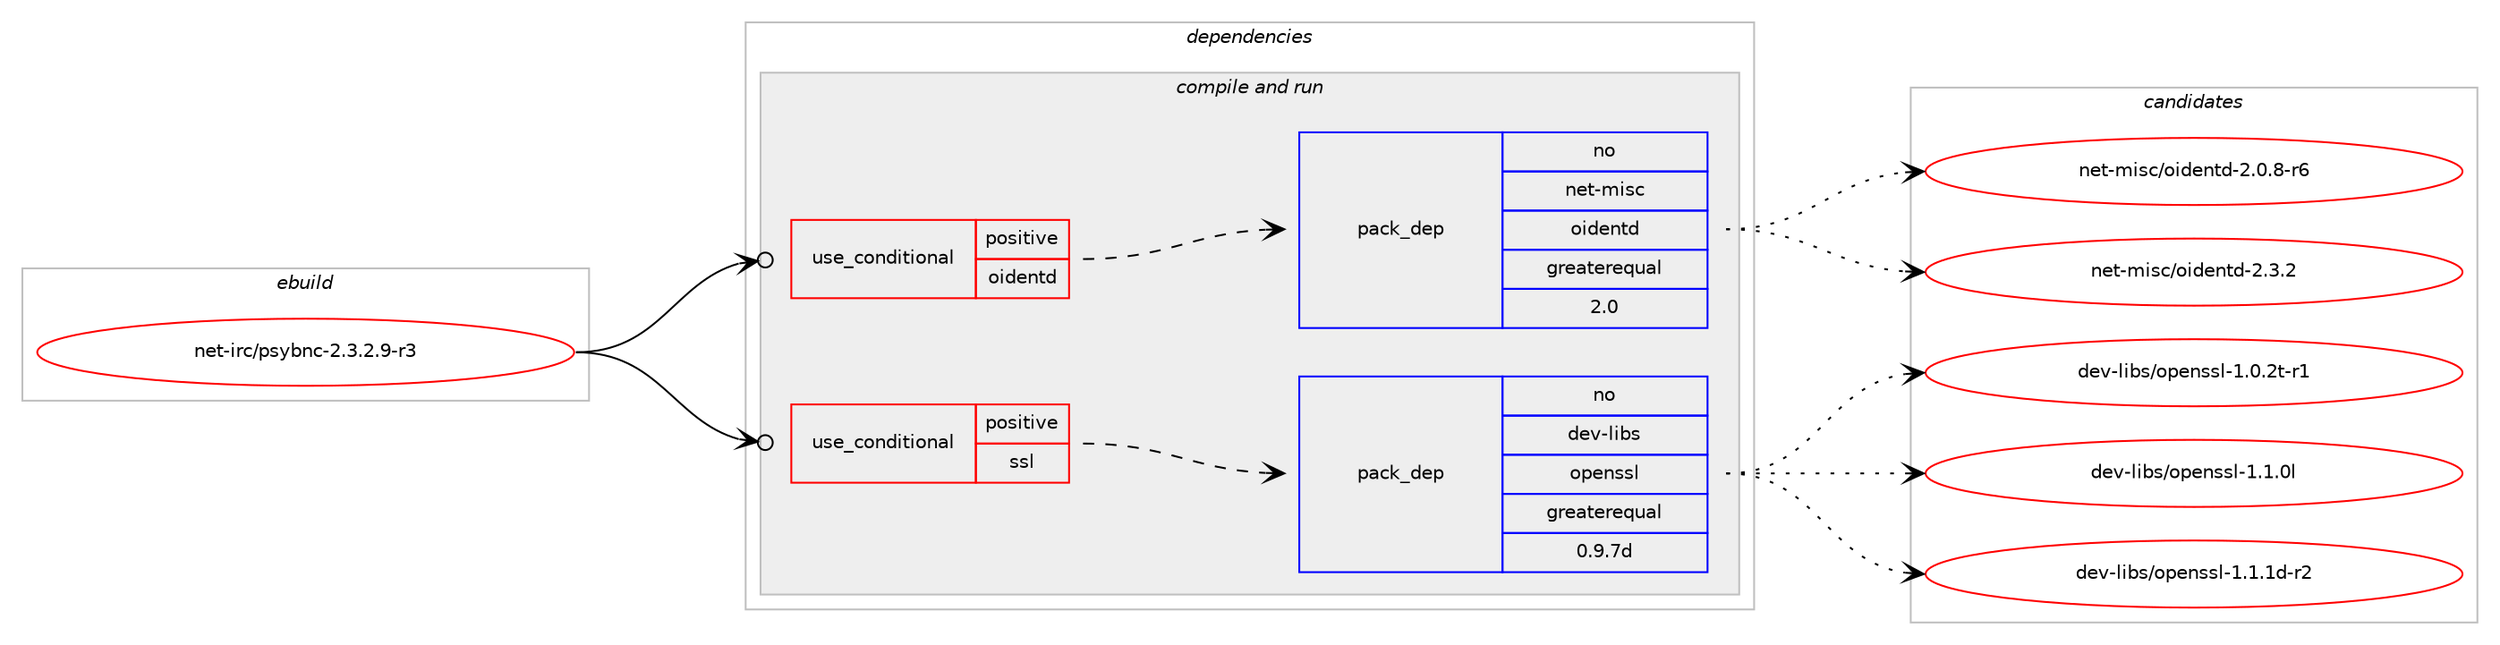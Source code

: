 digraph prolog {

# *************
# Graph options
# *************

newrank=true;
concentrate=true;
compound=true;
graph [rankdir=LR,fontname=Helvetica,fontsize=10,ranksep=1.5];#, ranksep=2.5, nodesep=0.2];
edge  [arrowhead=vee];
node  [fontname=Helvetica,fontsize=10];

# **********
# The ebuild
# **********

subgraph cluster_leftcol {
color=gray;
rank=same;
label=<<i>ebuild</i>>;
id [label="net-irc/psybnc-2.3.2.9-r3", color=red, width=4, href="../net-irc/psybnc-2.3.2.9-r3.svg"];
}

# ****************
# The dependencies
# ****************

subgraph cluster_midcol {
color=gray;
label=<<i>dependencies</i>>;
subgraph cluster_compile {
fillcolor="#eeeeee";
style=filled;
label=<<i>compile</i>>;
}
subgraph cluster_compileandrun {
fillcolor="#eeeeee";
style=filled;
label=<<i>compile and run</i>>;
subgraph cond200907 {
dependency824588 [label=<<TABLE BORDER="0" CELLBORDER="1" CELLSPACING="0" CELLPADDING="4"><TR><TD ROWSPAN="3" CELLPADDING="10">use_conditional</TD></TR><TR><TD>positive</TD></TR><TR><TD>oidentd</TD></TR></TABLE>>, shape=none, color=red];
subgraph pack609257 {
dependency824589 [label=<<TABLE BORDER="0" CELLBORDER="1" CELLSPACING="0" CELLPADDING="4" WIDTH="220"><TR><TD ROWSPAN="6" CELLPADDING="30">pack_dep</TD></TR><TR><TD WIDTH="110">no</TD></TR><TR><TD>net-misc</TD></TR><TR><TD>oidentd</TD></TR><TR><TD>greaterequal</TD></TR><TR><TD>2.0</TD></TR></TABLE>>, shape=none, color=blue];
}
dependency824588:e -> dependency824589:w [weight=20,style="dashed",arrowhead="vee"];
}
id:e -> dependency824588:w [weight=20,style="solid",arrowhead="odotvee"];
subgraph cond200908 {
dependency824590 [label=<<TABLE BORDER="0" CELLBORDER="1" CELLSPACING="0" CELLPADDING="4"><TR><TD ROWSPAN="3" CELLPADDING="10">use_conditional</TD></TR><TR><TD>positive</TD></TR><TR><TD>ssl</TD></TR></TABLE>>, shape=none, color=red];
subgraph pack609258 {
dependency824591 [label=<<TABLE BORDER="0" CELLBORDER="1" CELLSPACING="0" CELLPADDING="4" WIDTH="220"><TR><TD ROWSPAN="6" CELLPADDING="30">pack_dep</TD></TR><TR><TD WIDTH="110">no</TD></TR><TR><TD>dev-libs</TD></TR><TR><TD>openssl</TD></TR><TR><TD>greaterequal</TD></TR><TR><TD>0.9.7d</TD></TR></TABLE>>, shape=none, color=blue];
}
dependency824590:e -> dependency824591:w [weight=20,style="dashed",arrowhead="vee"];
}
id:e -> dependency824590:w [weight=20,style="solid",arrowhead="odotvee"];
}
subgraph cluster_run {
fillcolor="#eeeeee";
style=filled;
label=<<i>run</i>>;
}
}

# **************
# The candidates
# **************

subgraph cluster_choices {
rank=same;
color=gray;
label=<<i>candidates</i>>;

subgraph choice609257 {
color=black;
nodesep=1;
choice1101011164510910511599471111051001011101161004550464846564511454 [label="net-misc/oidentd-2.0.8-r6", color=red, width=4,href="../net-misc/oidentd-2.0.8-r6.svg"];
choice110101116451091051159947111105100101110116100455046514650 [label="net-misc/oidentd-2.3.2", color=red, width=4,href="../net-misc/oidentd-2.3.2.svg"];
dependency824589:e -> choice1101011164510910511599471111051001011101161004550464846564511454:w [style=dotted,weight="100"];
dependency824589:e -> choice110101116451091051159947111105100101110116100455046514650:w [style=dotted,weight="100"];
}
subgraph choice609258 {
color=black;
nodesep=1;
choice1001011184510810598115471111121011101151151084549464846501164511449 [label="dev-libs/openssl-1.0.2t-r1", color=red, width=4,href="../dev-libs/openssl-1.0.2t-r1.svg"];
choice100101118451081059811547111112101110115115108454946494648108 [label="dev-libs/openssl-1.1.0l", color=red, width=4,href="../dev-libs/openssl-1.1.0l.svg"];
choice1001011184510810598115471111121011101151151084549464946491004511450 [label="dev-libs/openssl-1.1.1d-r2", color=red, width=4,href="../dev-libs/openssl-1.1.1d-r2.svg"];
dependency824591:e -> choice1001011184510810598115471111121011101151151084549464846501164511449:w [style=dotted,weight="100"];
dependency824591:e -> choice100101118451081059811547111112101110115115108454946494648108:w [style=dotted,weight="100"];
dependency824591:e -> choice1001011184510810598115471111121011101151151084549464946491004511450:w [style=dotted,weight="100"];
}
}

}
